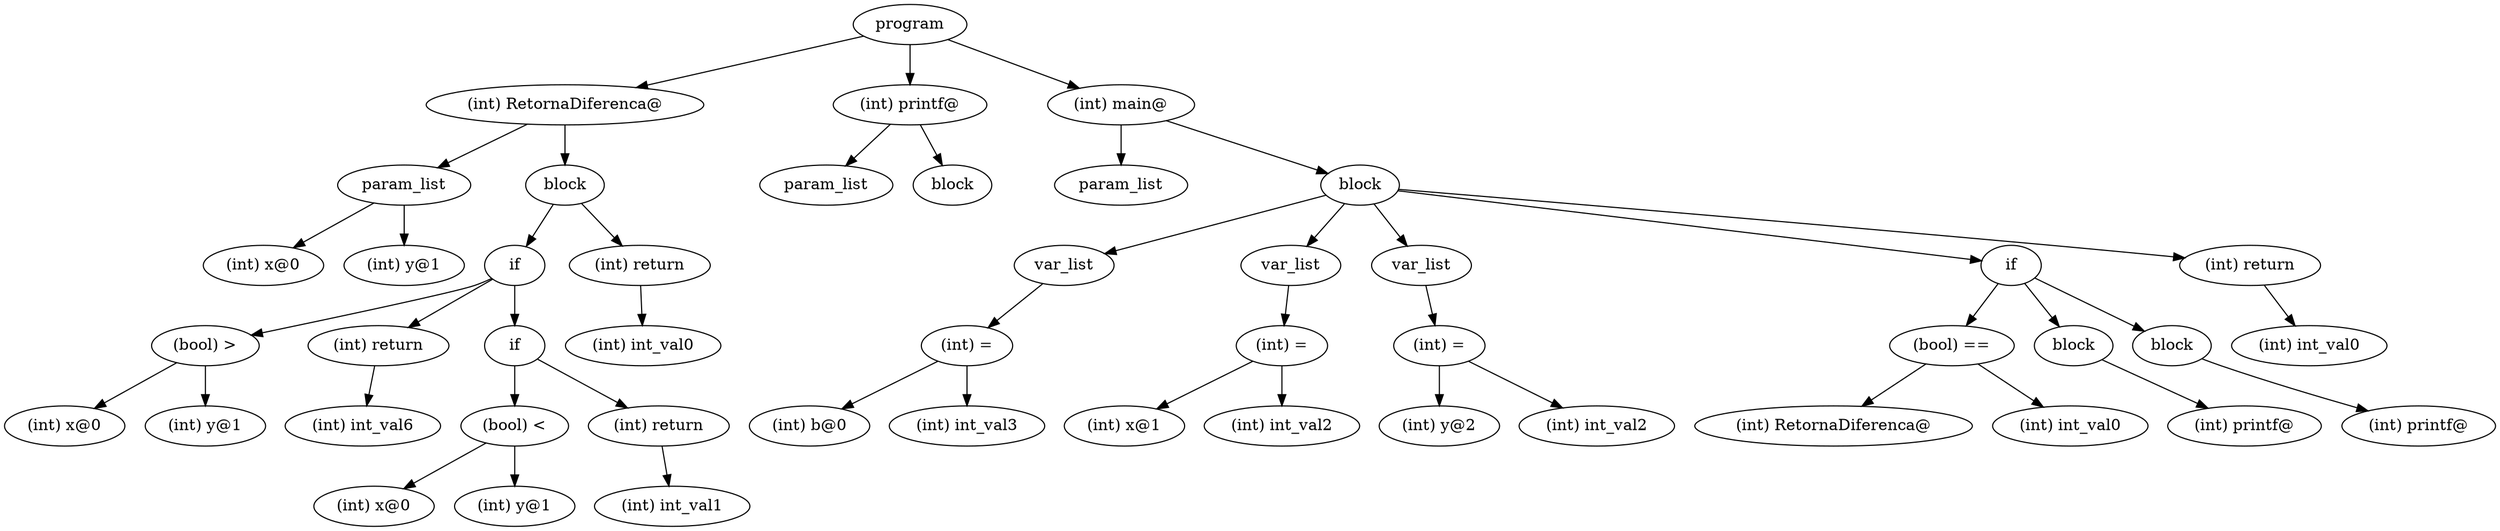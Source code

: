 digraph {
graph [ordering="out"];
node0[label="program"];
node1[label="(int) RetornaDiferenca@"];
node2[label="param_list"];
node3[label="(int) x@0"];
node2 -> node3;
node4[label="(int) y@1"];
node2 -> node4;
node1 -> node2;
node5[label="block"];
node6[label="if"];
node7[label="(bool) >"];
node8[label="(int) x@0"];
node7 -> node8;
node9[label="(int) y@1"];
node7 -> node9;
node6 -> node7;
node10[label="(int) return"];
node11[label="(int) int_val6"];
node10 -> node11;
node6 -> node10;
node12[label="if"];
node13[label="(bool) <"];
node14[label="(int) x@0"];
node13 -> node14;
node15[label="(int) y@1"];
node13 -> node15;
node12 -> node13;
node16[label="(int) return"];
node17[label="(int) int_val1"];
node16 -> node17;
node12 -> node16;
node6 -> node12;
node5 -> node6;
node18[label="(int) return"];
node19[label="(int) int_val0"];
node18 -> node19;
node5 -> node18;
node1 -> node5;
node0 -> node1;
node20[label="(int) printf@"];
node21[label="param_list"];
node20 -> node21;
node22[label="block"];
node20 -> node22;
node0 -> node20;
node23[label="(int) main@"];
node24[label="param_list"];
node23 -> node24;
node25[label="block"];
node26[label="var_list"];
node27[label="(int) ="];
node28[label="(int) b@0"];
node27 -> node28;
node29[label="(int) int_val3"];
node27 -> node29;
node26 -> node27;
node25 -> node26;
node30[label="var_list"];
node31[label="(int) ="];
node32[label="(int) x@1"];
node31 -> node32;
node33[label="(int) int_val2"];
node31 -> node33;
node30 -> node31;
node25 -> node30;
node34[label="var_list"];
node35[label="(int) ="];
node36[label="(int) y@2"];
node35 -> node36;
node37[label="(int) int_val2"];
node35 -> node37;
node34 -> node35;
node25 -> node34;
node38[label="if"];
node39[label="(bool) =="];
node40[label="(int) RetornaDiferenca@"];
node39 -> node40;
node41[label="(int) int_val0"];
node39 -> node41;
node38 -> node39;
node42[label="block"];
node43[label="(int) printf@"];
node42 -> node43;
node38 -> node42;
node44[label="block"];
node45[label="(int) printf@"];
node44 -> node45;
node38 -> node44;
node25 -> node38;
node46[label="(int) return"];
node47[label="(int) int_val0"];
node46 -> node47;
node25 -> node46;
node23 -> node25;
node0 -> node23;
}

